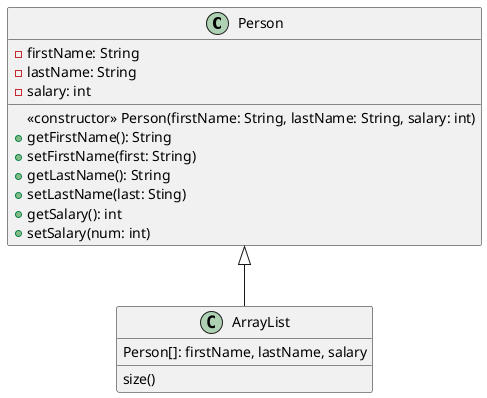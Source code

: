 @startuml
'https://plantuml.com/class-diagram

Person <|-- ArrayList

class ArrayList {
Person[]: firstName, lastName, salary
size()
}

class Person{
    - firstName: String
    - lastName: String
    - salary: int

    <<constructor>> Person(firstName: String, lastName: String, salary: int)
    + getFirstName(): String
    + setFirstName(first: String)
    + getLastName(): String
    + setLastName(last: Sting)
    + getSalary(): int
    + setSalary(num: int)
}


@enduml